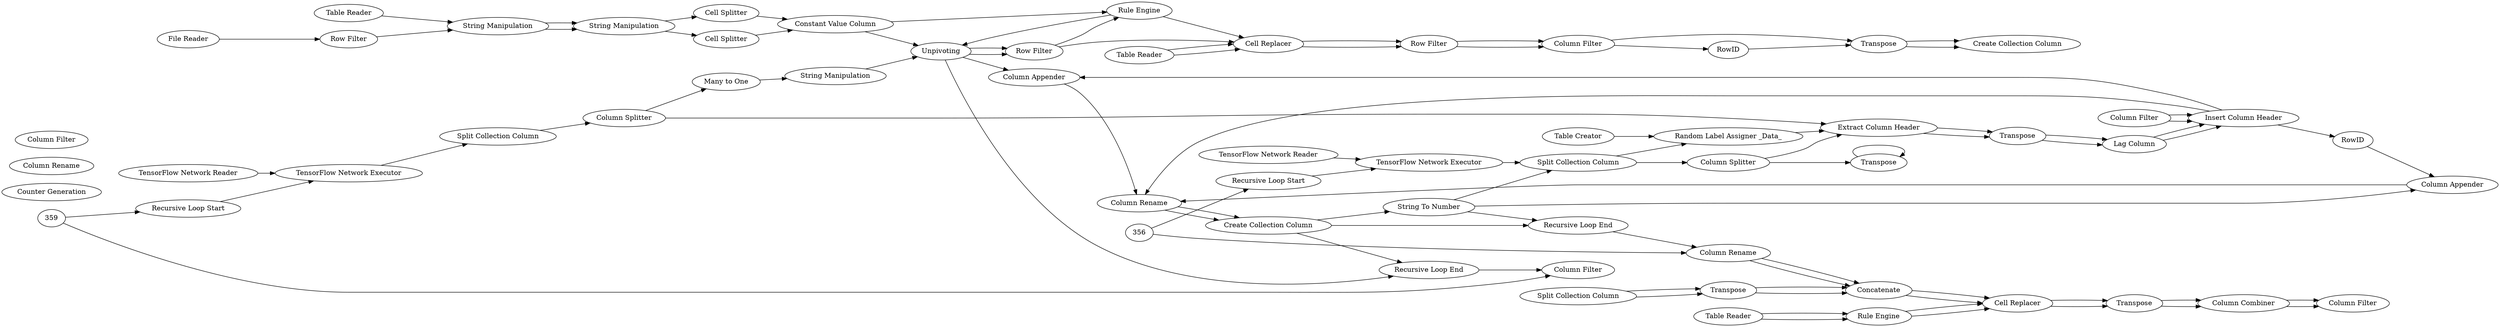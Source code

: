 digraph {
	98 [label="Many to One"]
	102 [label="String Manipulation"]
	103 [label="String To Number"]
	96 [label="Create Collection Column"]
	111 [label="Column Rename"]
	317 [label="Recursive Loop Start"]
	318 [label="Column Appender"]
	130 [label="Column Filter"]
	131 [label=Transpose]
	133 [label="Split Collection Column"]
	134 [label="Column Rename"]
	135 [label="Cell Replacer"]
	136 [label="Column Combiner"]
	137 [label="Table Reader"]
	139 [label=Concatenate]
	140 [label=Transpose]
	144 [label="Rule Engine"]
	180 [label="Column Filter"]
	320 [label="Column Splitter"]
	106 [label="Extract Column Header"]
	107 [label=Transpose]
	108 [label="Lag Column"]
	109 [label="Insert Column Header"]
	110 [label="Column Filter"]
	323 [label="Split Collection Column"]
	324 [label="Recursive Loop End"]
	343 [label="Random Label Assigner _Data_"]
	344 [label="Table Creator"]
	345 [label=Transpose]
	346 [label="Counter Generation"]
	348 [label="Column Rename"]
	349 [label="Column Filter"]
	350 [label="Number To String"]
	351 [label="String To Number"]
	106 [label="Extract Column Header"]
	107 [label=Transpose]
	108 [label="Lag Column"]
	109 [label="Insert Column Header"]
	110 [label="Column Filter"]
	96 [label="Create Collection Column"]
	111 [label="Column Rename"]
	350 [label="Split Collection Column"]
	352 [label="TensorFlow Network Reader"]
	353 [label="Recursive Loop Start"]
	355 [label="Recursive Loop End"]
	89 [label="String Manipulation"]
	103 [label=Unpivoting]
	104 [label="Row Filter"]
	118 [label="Constant Value Column"]
	119 [label="Column Filter"]
	234 [label="Cell Replacer"]
	235 [label="Table Reader"]
	236 [label="Row Filter"]
	237 [label="Create Collection Column"]
	238 [label=Transpose]
	239 [label=RowID]
	240 [label="Cell Splitter"]
	241 [label="Table Reader"]
	460 [label="String Manipulation"]
	131 [label=Transpose]
	133 [label="Split Collection Column"]
	134 [label="Column Rename"]
	135 [label="Cell Replacer"]
	136 [label="Column Combiner"]
	137 [label="Table Reader"]
	139 [label=Concatenate]
	140 [label=Transpose]
	144 [label="Rule Engine"]
	180 [label="Column Filter"]
	358 [label="Column Splitter"]
	232 [label="File Reader"]
	89 [label="String Manipulation"]
	90 [label="Cell Splitter"]
	103 [label=Unpivoting]
	104 [label="Row Filter"]
	117 [label="Row Filter"]
	118 [label="Constant Value Column"]
	119 [label="Rule Engine"]
	460 [label="String Manipulation"]
	234 [label="Cell Replacer"]
	235 [label="Table Reader"]
	237 [label="Create Collection Column"]
	236 [label="Row Filter"]
	238 [label=Transpose]
	239 [label="Column Filter"]
	258 [label=RowID]
	360 [label=RowID]
	362 [label="Column Appender"]
	363 [label="TensorFlow Network Executor"]
	364 [label="TensorFlow Network Reader"]
	365 [label="TensorFlow Network Executor"]
	98 -> 102
	102 -> 103
	111 -> 96
	131 -> 139
	133 -> 131
	134 -> 139
	135 -> 140
	136 -> 180
	137 -> 144
	139 -> 135
	140 -> 136
	144 -> 135
	106 -> 107
	107 -> 108
	108 -> 109
	110 -> 109
	343 -> 106
	344 -> 343
	345 -> 345
	351 -> 350
	109 -> 111
	96 -> 351
	350 -> 343
	106 -> 107
	107 -> 108
	108 -> 109
	110 -> 109
	111 -> 96
	89 -> 240
	103 -> 104
	104 -> 119
	118 -> 103
	119 -> 234
	234 -> 236
	235 -> 234
	236 -> 239
	238 -> 237
	239 -> 238
	240 -> 118
	241 -> 460
	460 -> 89
	131 -> 139
	133 -> 131
	134 -> 139
	135 -> 140
	136 -> 180
	137 -> 144
	139 -> 135
	140 -> 136
	144 -> 135
	89 -> 90
	90 -> 118
	103 -> 104
	117 -> 460
	118 -> 119
	119 -> 103
	460 -> 89
	236 -> 239
	239 -> 258
	258 -> 238
	232 -> 117
	104 -> 234
	234 -> 236
	235 -> 234
	238 -> 237
	103 -> 318
	103 -> 324
	96 -> 324
	317 -> 363
	318 -> 111
	320 -> 106
	320 -> 98
	109 -> 318
	323 -> 320
	324 -> 130
	351 -> 362
	351 -> 355
	109 -> 360
	96 -> 355
	350 -> 358
	352 -> 365
	353 -> 365
	355 -> 134
	356 -> 134
	356 -> 353
	358 -> 106
	358 -> 345
	359 -> 130
	359 -> 317
	360 -> 362
	362 -> 111
	363 -> 323
	364 -> 363
	365 -> 350
	rankdir=LR
}
